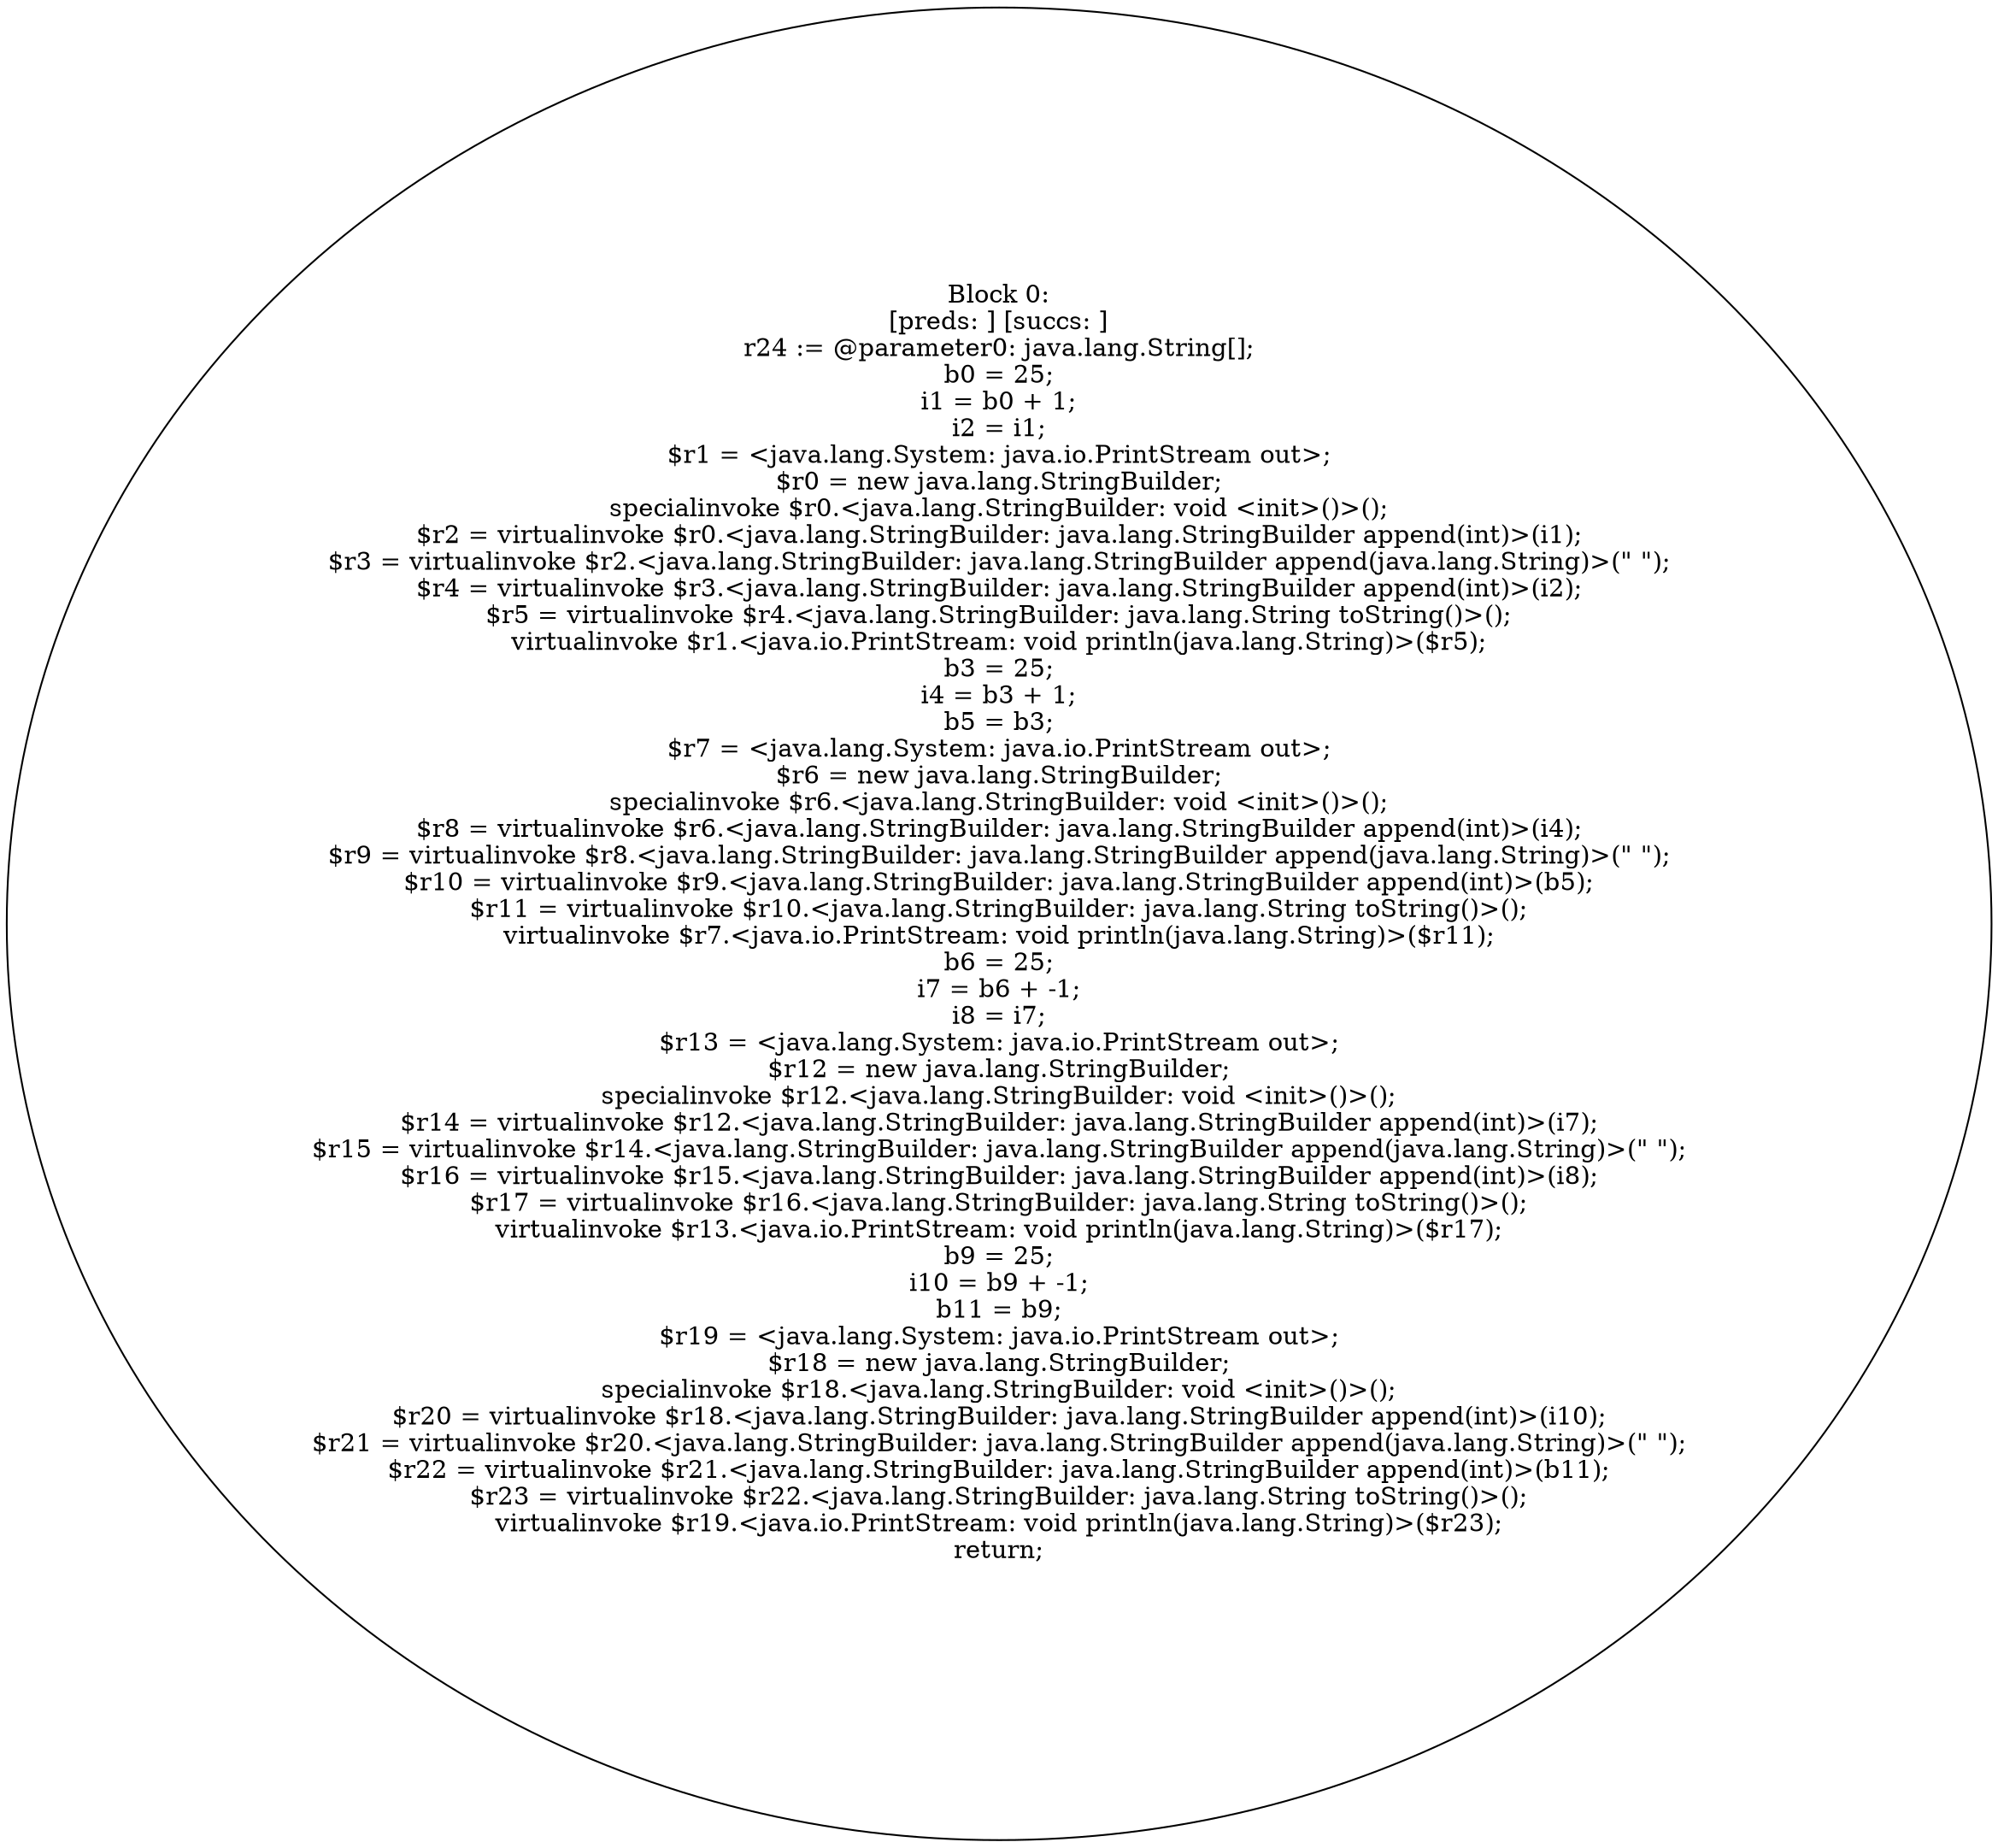 digraph "unitGraph" {
    "Block 0:
[preds: ] [succs: ]
r24 := @parameter0: java.lang.String[];
b0 = 25;
i1 = b0 + 1;
i2 = i1;
$r1 = <java.lang.System: java.io.PrintStream out>;
$r0 = new java.lang.StringBuilder;
specialinvoke $r0.<java.lang.StringBuilder: void <init>()>();
$r2 = virtualinvoke $r0.<java.lang.StringBuilder: java.lang.StringBuilder append(int)>(i1);
$r3 = virtualinvoke $r2.<java.lang.StringBuilder: java.lang.StringBuilder append(java.lang.String)>(\" \");
$r4 = virtualinvoke $r3.<java.lang.StringBuilder: java.lang.StringBuilder append(int)>(i2);
$r5 = virtualinvoke $r4.<java.lang.StringBuilder: java.lang.String toString()>();
virtualinvoke $r1.<java.io.PrintStream: void println(java.lang.String)>($r5);
b3 = 25;
i4 = b3 + 1;
b5 = b3;
$r7 = <java.lang.System: java.io.PrintStream out>;
$r6 = new java.lang.StringBuilder;
specialinvoke $r6.<java.lang.StringBuilder: void <init>()>();
$r8 = virtualinvoke $r6.<java.lang.StringBuilder: java.lang.StringBuilder append(int)>(i4);
$r9 = virtualinvoke $r8.<java.lang.StringBuilder: java.lang.StringBuilder append(java.lang.String)>(\" \");
$r10 = virtualinvoke $r9.<java.lang.StringBuilder: java.lang.StringBuilder append(int)>(b5);
$r11 = virtualinvoke $r10.<java.lang.StringBuilder: java.lang.String toString()>();
virtualinvoke $r7.<java.io.PrintStream: void println(java.lang.String)>($r11);
b6 = 25;
i7 = b6 + -1;
i8 = i7;
$r13 = <java.lang.System: java.io.PrintStream out>;
$r12 = new java.lang.StringBuilder;
specialinvoke $r12.<java.lang.StringBuilder: void <init>()>();
$r14 = virtualinvoke $r12.<java.lang.StringBuilder: java.lang.StringBuilder append(int)>(i7);
$r15 = virtualinvoke $r14.<java.lang.StringBuilder: java.lang.StringBuilder append(java.lang.String)>(\" \");
$r16 = virtualinvoke $r15.<java.lang.StringBuilder: java.lang.StringBuilder append(int)>(i8);
$r17 = virtualinvoke $r16.<java.lang.StringBuilder: java.lang.String toString()>();
virtualinvoke $r13.<java.io.PrintStream: void println(java.lang.String)>($r17);
b9 = 25;
i10 = b9 + -1;
b11 = b9;
$r19 = <java.lang.System: java.io.PrintStream out>;
$r18 = new java.lang.StringBuilder;
specialinvoke $r18.<java.lang.StringBuilder: void <init>()>();
$r20 = virtualinvoke $r18.<java.lang.StringBuilder: java.lang.StringBuilder append(int)>(i10);
$r21 = virtualinvoke $r20.<java.lang.StringBuilder: java.lang.StringBuilder append(java.lang.String)>(\" \");
$r22 = virtualinvoke $r21.<java.lang.StringBuilder: java.lang.StringBuilder append(int)>(b11);
$r23 = virtualinvoke $r22.<java.lang.StringBuilder: java.lang.String toString()>();
virtualinvoke $r19.<java.io.PrintStream: void println(java.lang.String)>($r23);
return;
"
}
